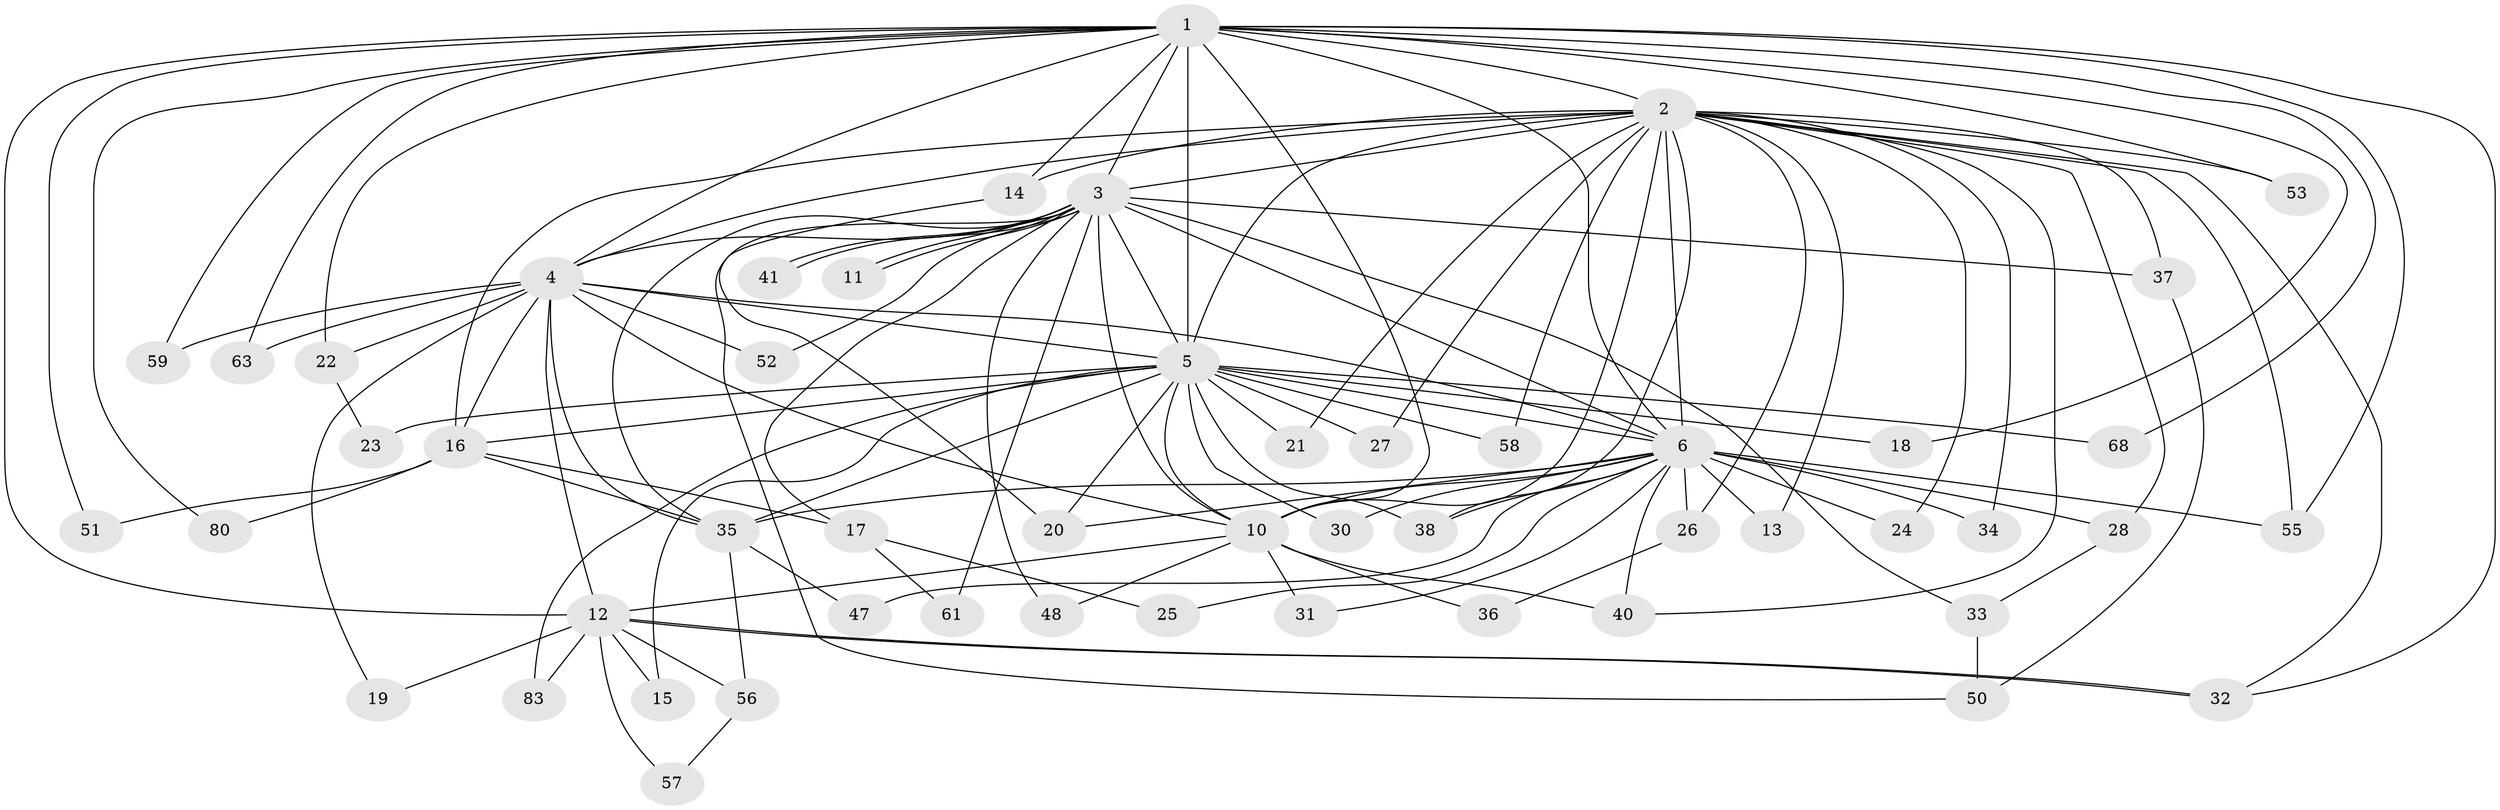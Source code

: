 // original degree distribution, {14: 0.011494252873563218, 29: 0.011494252873563218, 25: 0.011494252873563218, 19: 0.034482758620689655, 20: 0.011494252873563218, 18: 0.011494252873563218, 13: 0.011494252873563218, 17: 0.011494252873563218, 2: 0.5632183908045977, 11: 0.011494252873563218, 3: 0.1839080459770115, 6: 0.011494252873563218, 4: 0.09195402298850575, 5: 0.022988505747126436}
// Generated by graph-tools (version 1.1) at 2025/17/03/04/25 18:17:17]
// undirected, 52 vertices, 123 edges
graph export_dot {
graph [start="1"]
  node [color=gray90,style=filled];
  1 [super="+7"];
  2 [super="+75+87+86+78+70+42+45+60"];
  3 [super="+64+82+65+43"];
  4 [super="+39"];
  5 [super="+9"];
  6 [super="+8"];
  10;
  11;
  12;
  13;
  14;
  15;
  16 [super="+49"];
  17;
  18;
  19;
  20;
  21;
  22;
  23;
  24;
  25;
  26 [super="+62"];
  27;
  28;
  30;
  31;
  32;
  33;
  34;
  35 [super="+44"];
  36;
  37;
  38;
  40;
  41;
  47;
  48;
  50;
  51;
  52;
  53;
  55;
  56;
  57;
  58;
  59;
  61;
  63;
  68;
  80;
  83;
  1 -- 2 [weight=2];
  1 -- 3 [weight=2];
  1 -- 4 [weight=3];
  1 -- 5 [weight=4];
  1 -- 6 [weight=6];
  1 -- 10 [weight=2];
  1 -- 22;
  1 -- 51;
  1 -- 68;
  1 -- 80;
  1 -- 12;
  1 -- 14;
  1 -- 18;
  1 -- 32;
  1 -- 53;
  1 -- 55;
  1 -- 59;
  1 -- 63;
  2 -- 3 [weight=2];
  2 -- 4;
  2 -- 5 [weight=3];
  2 -- 6 [weight=4];
  2 -- 10 [weight=2];
  2 -- 13;
  2 -- 14;
  2 -- 16 [weight=2];
  2 -- 21;
  2 -- 24;
  2 -- 26;
  2 -- 27;
  2 -- 28;
  2 -- 34;
  2 -- 37;
  2 -- 53;
  2 -- 58;
  2 -- 55 [weight=2];
  2 -- 40;
  2 -- 32;
  2 -- 38;
  3 -- 4 [weight=2];
  3 -- 5 [weight=3];
  3 -- 6 [weight=2];
  3 -- 10 [weight=3];
  3 -- 11;
  3 -- 11;
  3 -- 17;
  3 -- 33;
  3 -- 35;
  3 -- 37;
  3 -- 41;
  3 -- 41;
  3 -- 48;
  3 -- 52;
  3 -- 61;
  3 -- 50;
  4 -- 5 [weight=2];
  4 -- 6 [weight=2];
  4 -- 10;
  4 -- 12 [weight=2];
  4 -- 16;
  4 -- 19;
  4 -- 22;
  4 -- 35;
  4 -- 52;
  4 -- 59;
  4 -- 63;
  5 -- 6 [weight=4];
  5 -- 10 [weight=2];
  5 -- 15;
  5 -- 18;
  5 -- 20;
  5 -- 21;
  5 -- 23;
  5 -- 27;
  5 -- 30;
  5 -- 38;
  5 -- 58;
  5 -- 83;
  5 -- 68;
  5 -- 16;
  5 -- 35;
  6 -- 10 [weight=2];
  6 -- 24;
  6 -- 25;
  6 -- 26 [weight=2];
  6 -- 34;
  6 -- 38;
  6 -- 40;
  6 -- 47;
  6 -- 13;
  6 -- 20;
  6 -- 28;
  6 -- 30;
  6 -- 31;
  6 -- 55 [weight=2];
  6 -- 35 [weight=3];
  10 -- 12;
  10 -- 31;
  10 -- 36;
  10 -- 40;
  10 -- 48;
  12 -- 15;
  12 -- 19;
  12 -- 32;
  12 -- 32;
  12 -- 56;
  12 -- 57;
  12 -- 83;
  14 -- 20;
  16 -- 17;
  16 -- 80;
  16 -- 51;
  16 -- 35;
  17 -- 25;
  17 -- 61;
  22 -- 23;
  26 -- 36;
  28 -- 33;
  33 -- 50;
  35 -- 47;
  35 -- 56;
  37 -- 50;
  56 -- 57;
}
